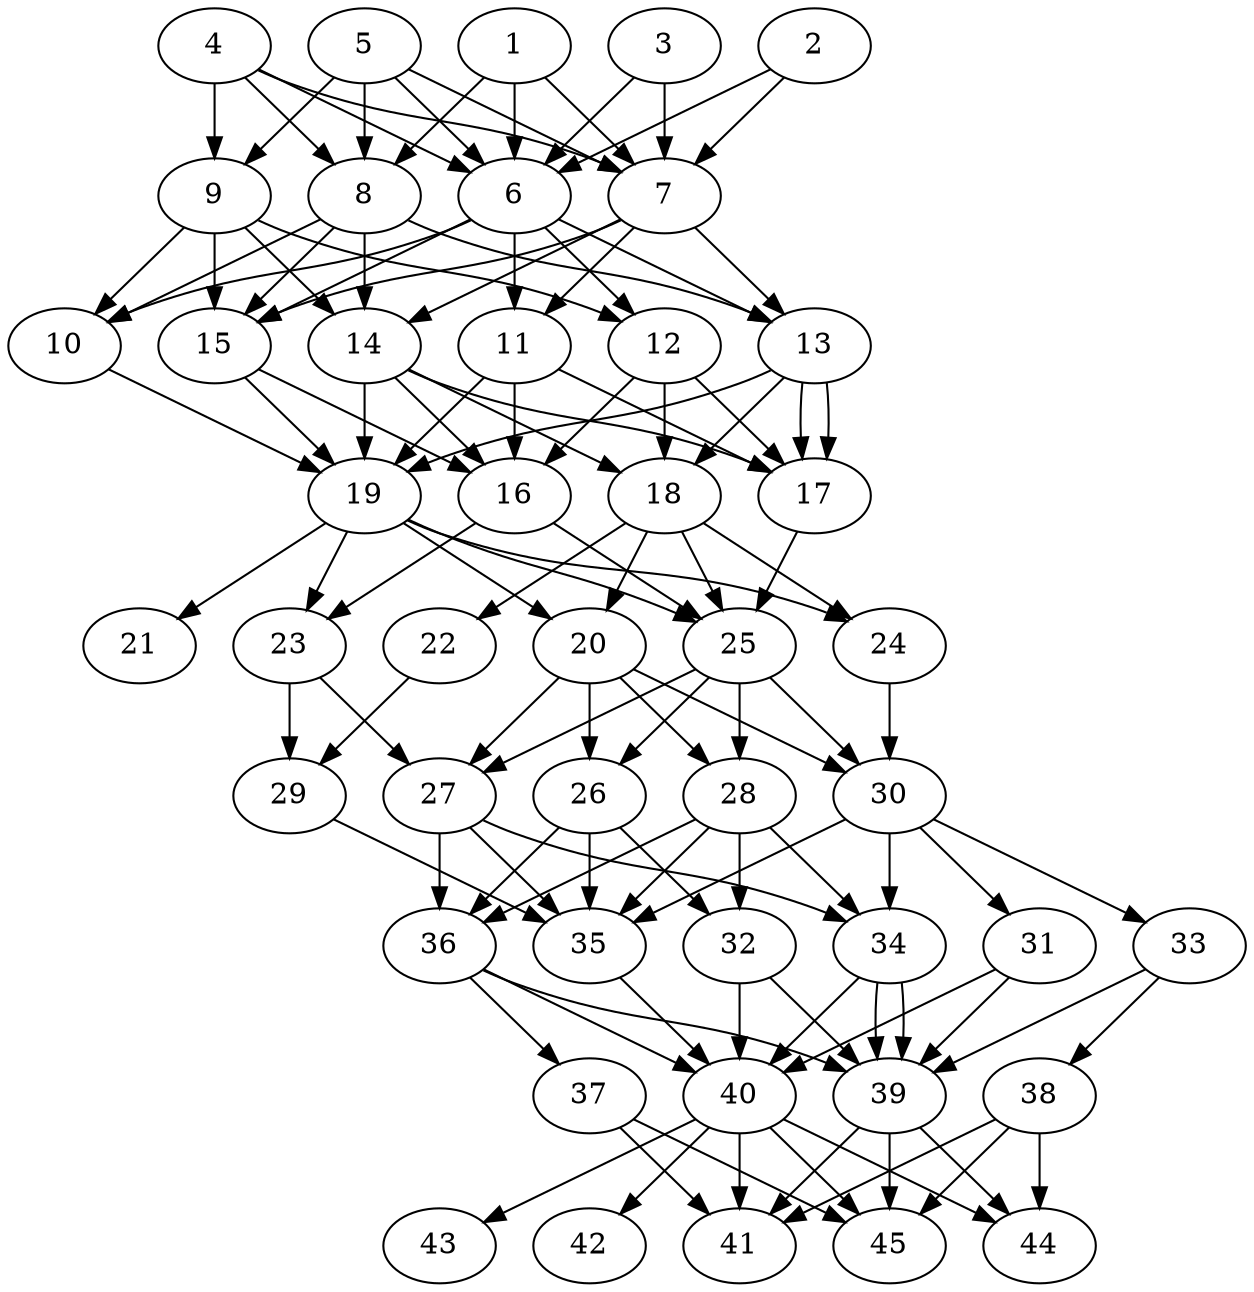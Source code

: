 // DAG automatically generated by daggen at Thu Oct  3 14:07:23 2019
// ./daggen --dot -n 45 --ccr 0.4 --fat 0.5 --regular 0.7 --density 0.9 --mindata 5242880 --maxdata 52428800 
digraph G {
  1 [size="47690240", alpha="0.07", expect_size="19076096"] 
  1 -> 6 [size ="19076096"]
  1 -> 7 [size ="19076096"]
  1 -> 8 [size ="19076096"]
  2 [size="62976000", alpha="0.19", expect_size="25190400"] 
  2 -> 6 [size ="25190400"]
  2 -> 7 [size ="25190400"]
  3 [size="53824000", alpha="0.15", expect_size="21529600"] 
  3 -> 6 [size ="21529600"]
  3 -> 7 [size ="21529600"]
  4 [size="110492160", alpha="0.10", expect_size="44196864"] 
  4 -> 6 [size ="44196864"]
  4 -> 7 [size ="44196864"]
  4 -> 8 [size ="44196864"]
  4 -> 9 [size ="44196864"]
  5 [size="73881600", alpha="0.13", expect_size="29552640"] 
  5 -> 6 [size ="29552640"]
  5 -> 7 [size ="29552640"]
  5 -> 8 [size ="29552640"]
  5 -> 9 [size ="29552640"]
  6 [size="79772160", alpha="0.12", expect_size="31908864"] 
  6 -> 10 [size ="31908864"]
  6 -> 11 [size ="31908864"]
  6 -> 12 [size ="31908864"]
  6 -> 13 [size ="31908864"]
  6 -> 15 [size ="31908864"]
  7 [size="105088000", alpha="0.16", expect_size="42035200"] 
  7 -> 11 [size ="42035200"]
  7 -> 13 [size ="42035200"]
  7 -> 14 [size ="42035200"]
  7 -> 15 [size ="42035200"]
  8 [size="16440320", alpha="0.19", expect_size="6576128"] 
  8 -> 10 [size ="6576128"]
  8 -> 13 [size ="6576128"]
  8 -> 14 [size ="6576128"]
  8 -> 15 [size ="6576128"]
  9 [size="107233280", alpha="0.11", expect_size="42893312"] 
  9 -> 10 [size ="42893312"]
  9 -> 12 [size ="42893312"]
  9 -> 14 [size ="42893312"]
  9 -> 15 [size ="42893312"]
  10 [size="45498880", alpha="0.13", expect_size="18199552"] 
  10 -> 19 [size ="18199552"]
  11 [size="130521600", alpha="0.07", expect_size="52208640"] 
  11 -> 16 [size ="52208640"]
  11 -> 17 [size ="52208640"]
  11 -> 19 [size ="52208640"]
  12 [size="54970880", alpha="0.17", expect_size="21988352"] 
  12 -> 16 [size ="21988352"]
  12 -> 17 [size ="21988352"]
  12 -> 18 [size ="21988352"]
  13 [size="50775040", alpha="0.14", expect_size="20310016"] 
  13 -> 17 [size ="20310016"]
  13 -> 17 [size ="20310016"]
  13 -> 18 [size ="20310016"]
  13 -> 19 [size ="20310016"]
  14 [size="18880000", alpha="0.11", expect_size="7552000"] 
  14 -> 16 [size ="7552000"]
  14 -> 17 [size ="7552000"]
  14 -> 18 [size ="7552000"]
  14 -> 19 [size ="7552000"]
  15 [size="75599360", alpha="0.09", expect_size="30239744"] 
  15 -> 16 [size ="30239744"]
  15 -> 19 [size ="30239744"]
  16 [size="32906240", alpha="0.19", expect_size="13162496"] 
  16 -> 23 [size ="13162496"]
  16 -> 25 [size ="13162496"]
  17 [size="104696320", alpha="0.15", expect_size="41878528"] 
  17 -> 25 [size ="41878528"]
  18 [size="82818560", alpha="0.17", expect_size="33127424"] 
  18 -> 20 [size ="33127424"]
  18 -> 22 [size ="33127424"]
  18 -> 24 [size ="33127424"]
  18 -> 25 [size ="33127424"]
  19 [size="77852160", alpha="0.02", expect_size="31140864"] 
  19 -> 20 [size ="31140864"]
  19 -> 21 [size ="31140864"]
  19 -> 23 [size ="31140864"]
  19 -> 24 [size ="31140864"]
  19 -> 25 [size ="31140864"]
  20 [size="26764800", alpha="0.18", expect_size="10705920"] 
  20 -> 26 [size ="10705920"]
  20 -> 27 [size ="10705920"]
  20 -> 28 [size ="10705920"]
  20 -> 30 [size ="10705920"]
  21 [size="106245120", alpha="0.20", expect_size="42498048"] 
  22 [size="27786240", alpha="0.10", expect_size="11114496"] 
  22 -> 29 [size ="11114496"]
  23 [size="127508480", alpha="0.07", expect_size="51003392"] 
  23 -> 27 [size ="51003392"]
  23 -> 29 [size ="51003392"]
  24 [size="94617600", alpha="0.01", expect_size="37847040"] 
  24 -> 30 [size ="37847040"]
  25 [size="41584640", alpha="0.05", expect_size="16633856"] 
  25 -> 26 [size ="16633856"]
  25 -> 27 [size ="16633856"]
  25 -> 28 [size ="16633856"]
  25 -> 30 [size ="16633856"]
  26 [size="93230080", alpha="0.20", expect_size="37292032"] 
  26 -> 32 [size ="37292032"]
  26 -> 35 [size ="37292032"]
  26 -> 36 [size ="37292032"]
  27 [size="87831040", alpha="0.11", expect_size="35132416"] 
  27 -> 34 [size ="35132416"]
  27 -> 35 [size ="35132416"]
  27 -> 36 [size ="35132416"]
  28 [size="57210880", alpha="0.02", expect_size="22884352"] 
  28 -> 32 [size ="22884352"]
  28 -> 34 [size ="22884352"]
  28 -> 35 [size ="22884352"]
  28 -> 36 [size ="22884352"]
  29 [size="39168000", alpha="0.10", expect_size="15667200"] 
  29 -> 35 [size ="15667200"]
  30 [size="49423360", alpha="0.03", expect_size="19769344"] 
  30 -> 31 [size ="19769344"]
  30 -> 33 [size ="19769344"]
  30 -> 34 [size ="19769344"]
  30 -> 35 [size ="19769344"]
  31 [size="35834880", alpha="0.15", expect_size="14333952"] 
  31 -> 39 [size ="14333952"]
  31 -> 40 [size ="14333952"]
  32 [size="32985600", alpha="0.15", expect_size="13194240"] 
  32 -> 39 [size ="13194240"]
  32 -> 40 [size ="13194240"]
  33 [size="90744320", alpha="0.02", expect_size="36297728"] 
  33 -> 38 [size ="36297728"]
  33 -> 39 [size ="36297728"]
  34 [size="13900800", alpha="0.09", expect_size="5560320"] 
  34 -> 39 [size ="5560320"]
  34 -> 39 [size ="5560320"]
  34 -> 40 [size ="5560320"]
  35 [size="17804800", alpha="0.07", expect_size="7121920"] 
  35 -> 40 [size ="7121920"]
  36 [size="45268480", alpha="0.08", expect_size="18107392"] 
  36 -> 37 [size ="18107392"]
  36 -> 39 [size ="18107392"]
  36 -> 40 [size ="18107392"]
  37 [size="44989440", alpha="0.05", expect_size="17995776"] 
  37 -> 41 [size ="17995776"]
  37 -> 45 [size ="17995776"]
  38 [size="108951040", alpha="0.13", expect_size="43580416"] 
  38 -> 41 [size ="43580416"]
  38 -> 44 [size ="43580416"]
  38 -> 45 [size ="43580416"]
  39 [size="122524160", alpha="0.13", expect_size="49009664"] 
  39 -> 41 [size ="49009664"]
  39 -> 44 [size ="49009664"]
  39 -> 45 [size ="49009664"]
  40 [size="61867520", alpha="0.15", expect_size="24747008"] 
  40 -> 41 [size ="24747008"]
  40 -> 42 [size ="24747008"]
  40 -> 43 [size ="24747008"]
  40 -> 44 [size ="24747008"]
  40 -> 45 [size ="24747008"]
  41 [size="77340160", alpha="0.12", expect_size="30936064"] 
  42 [size="50429440", alpha="0.13", expect_size="20171776"] 
  43 [size="22996480", alpha="0.12", expect_size="9198592"] 
  44 [size="32711680", alpha="0.06", expect_size="13084672"] 
  45 [size="85350400", alpha="0.04", expect_size="34140160"] 
}
